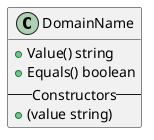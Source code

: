 @startuml

class DomainName {
+ Value() string
+ Equals() boolean
-- Constructors --
+ (value string)
}

@enduml